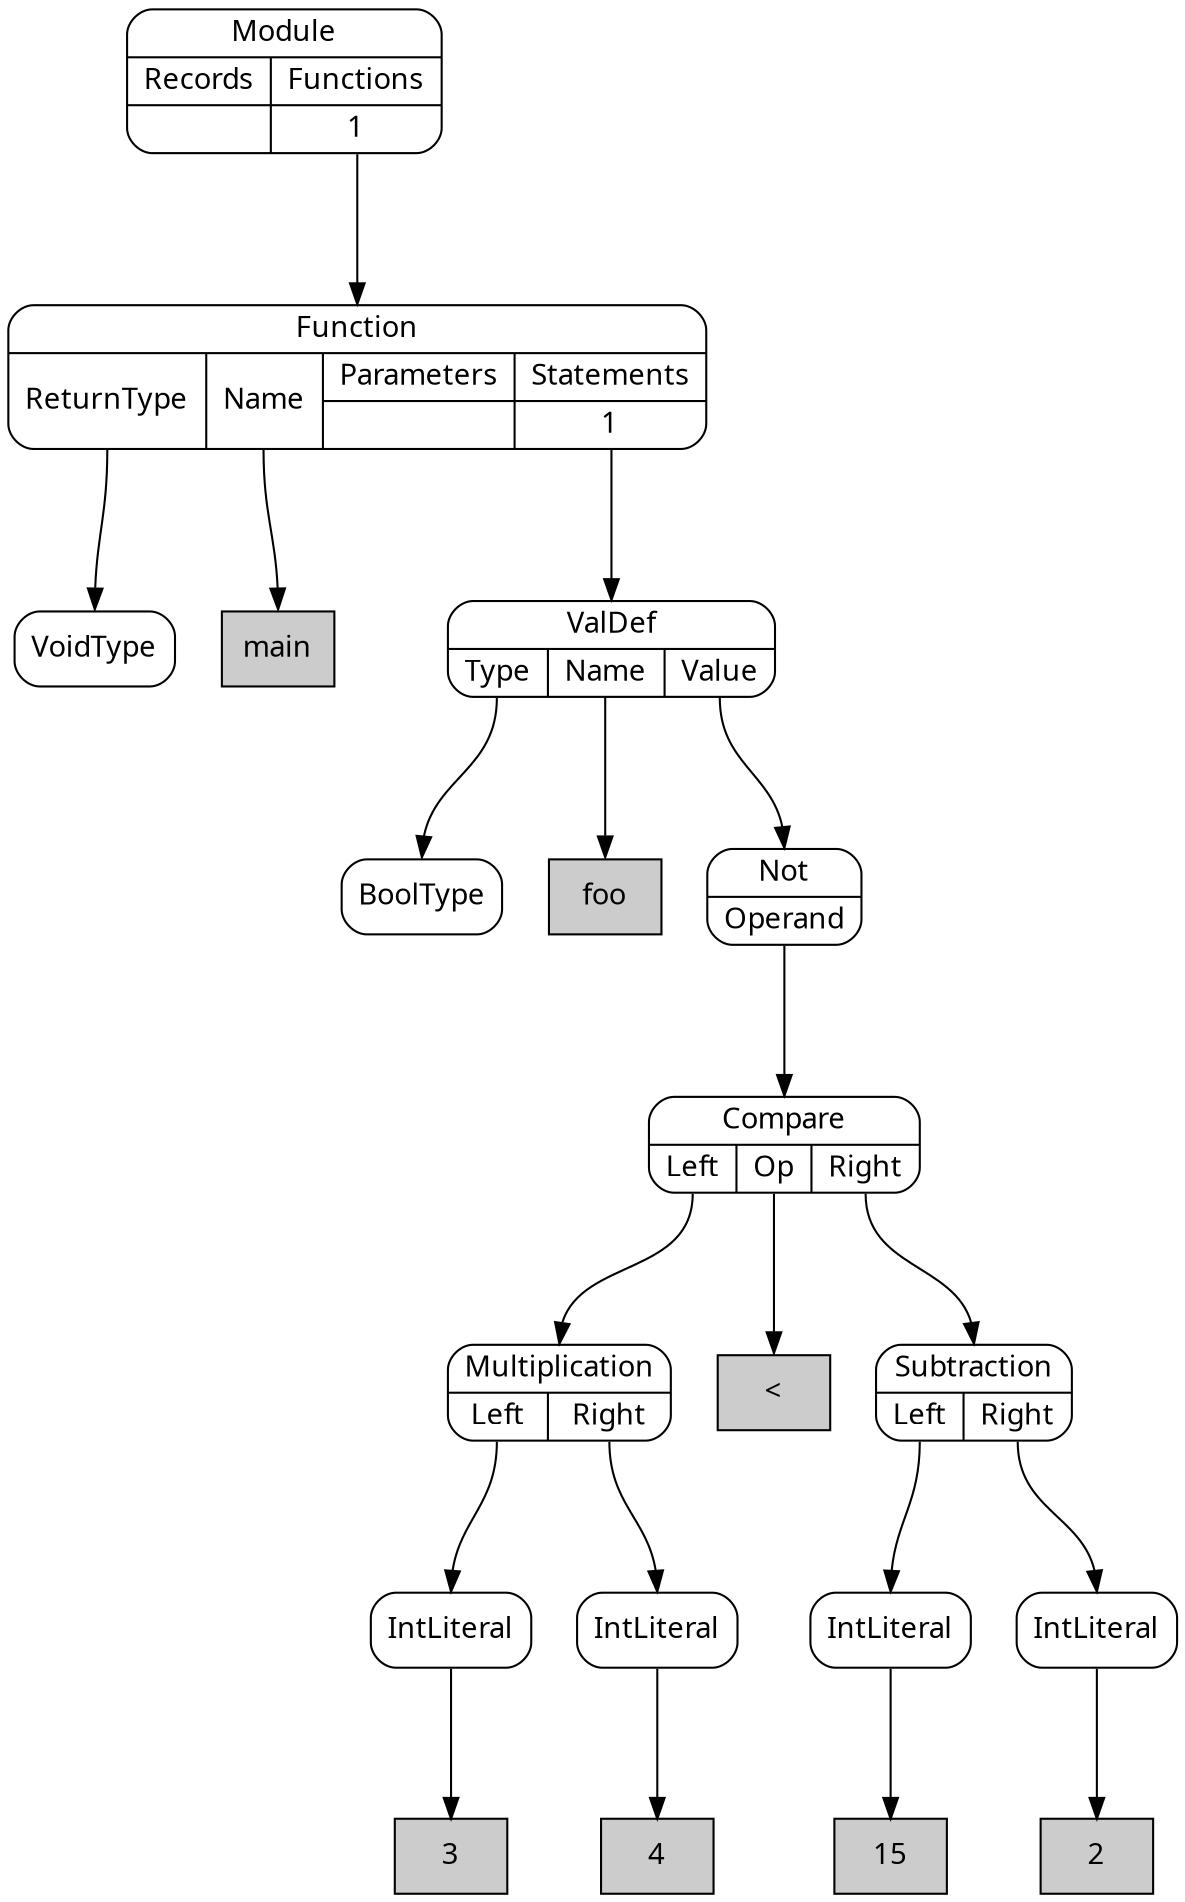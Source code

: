 digraph {
node [shape=Mrecord, style=filled, fillcolor=white, fontname="Calibri"];
graph [ordering=out, nodesep=0.3, ranksep=1];

# SimpleNode VoidType
node0 [label="VoidType", tooltip="VoidType"]

# DeclarationLiteral main
node1 [shape=box, label="main", fillcolor="#cccccc", tooltip="main"]

# SimpleNode BoolType
node2 [label="BoolType", tooltip="BoolType"]

# DeclarationLiteral foo
node3 [shape=box, label="foo", fillcolor="#cccccc", tooltip="foo"]

# Literal 3
node4 [shape=box, label="3", fillcolor="#cccccc", tooltip="3"]

# SimpleNode IntLiteral
node5:s -> node4:n
node5 [label="IntLiteral", tooltip="IntLiteral"]

# Literal 4
node6 [shape=box, label="4", fillcolor="#cccccc", tooltip="4"]

# SimpleNode IntLiteral
node7:s -> node6:n
node7 [label="IntLiteral", tooltip="IntLiteral"]

# PortNode Multiplication
node8:p0:s -> node5:n
node8:p1:s -> node7:n
node8 [label="{Multiplication|{<p0>Left|<p1>Right}}", tooltip="Multiplication"]

# Literal <
node9 [shape=box, label="<", fillcolor="#cccccc", tooltip="<"]

# Literal 15
node10 [shape=box, label="15", fillcolor="#cccccc", tooltip="15"]

# SimpleNode IntLiteral
node11:s -> node10:n
node11 [label="IntLiteral", tooltip="IntLiteral"]

# Literal 2
node12 [shape=box, label="2", fillcolor="#cccccc", tooltip="2"]

# SimpleNode IntLiteral
node13:s -> node12:n
node13 [label="IntLiteral", tooltip="IntLiteral"]

# PortNode Subtraction
node14:p0:s -> node11:n
node14:p1:s -> node13:n
node14 [label="{Subtraction|{<p0>Left|<p1>Right}}", tooltip="Subtraction"]

# PortNode Compare
node15:p0:s -> node8:n
node15:p1:s -> node9:n
node15:p2:s -> node14:n
node15 [label="{Compare|{<p0>Left|<p1>Op|<p2>Right}}", tooltip="Compare"]

# PortNode Not
node16:p0:s -> node15:n
node16 [label="{Not|{<p0>Operand}}", tooltip="Not"]

# PortNode ValDef
node17:p0:s -> node2:n
node17:p1:s -> node3:n
node17:p2:s -> node16:n
node17 [label="{ValDef|{<p0>Type|<p1>Name|<p2>Value}}", tooltip="ValDef"]

# PortNode Function
node18:p0:s -> node0:n
node18:p1:s -> node1:n
node18:p3_0:s -> node17:n
node18 [label="{Function|{<p0>ReturnType|<p1>Name|{Parameters|{}}|{Statements|{<p3_0>1}}}}", tooltip="Function"]

# PortNode Module
node19:p1_0:s -> node18:n
node19 [label="{Module|{{Records|{}}|{Functions|{<p1_0>1}}}}", tooltip="Module"]

}
